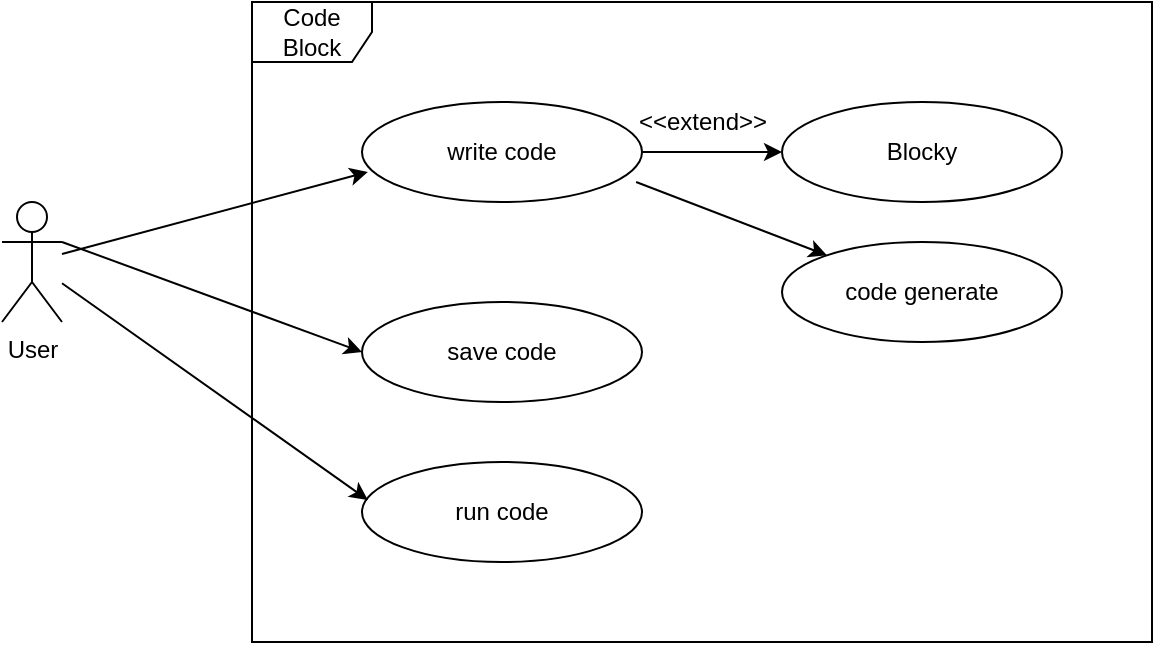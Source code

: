 <mxfile version="13.0.1" type="device"><diagram id="uCDA_x6LMpQSDdXRBhCY" name="Page-1"><mxGraphModel dx="1422" dy="712" grid="1" gridSize="10" guides="1" tooltips="1" connect="1" arrows="1" fold="1" page="1" pageScale="1" pageWidth="827" pageHeight="1169" math="0" shadow="0"><root><mxCell id="0"/><mxCell id="1" parent="0"/><mxCell id="Fpg4Qaaet1KMKUOiKcvX-2" value="User" style="shape=umlActor;verticalLabelPosition=bottom;labelBackgroundColor=#ffffff;verticalAlign=top;html=1;" vertex="1" parent="1"><mxGeometry x="130" y="260" width="30" height="60" as="geometry"/></mxCell><mxCell id="Fpg4Qaaet1KMKUOiKcvX-5" value="write code" style="ellipse;whiteSpace=wrap;html=1;" vertex="1" parent="1"><mxGeometry x="310" y="210" width="140" height="50" as="geometry"/></mxCell><mxCell id="Fpg4Qaaet1KMKUOiKcvX-6" value="save code" style="ellipse;whiteSpace=wrap;html=1;" vertex="1" parent="1"><mxGeometry x="310" y="310" width="140" height="50" as="geometry"/></mxCell><mxCell id="Fpg4Qaaet1KMKUOiKcvX-14" value="" style="endArrow=classic;html=1;entryX=0;entryY=0.5;entryDx=0;entryDy=0;exitX=1;exitY=0.333;exitDx=0;exitDy=0;exitPerimeter=0;" edge="1" parent="1" source="Fpg4Qaaet1KMKUOiKcvX-2" target="Fpg4Qaaet1KMKUOiKcvX-6"><mxGeometry width="50" height="50" relative="1" as="geometry"><mxPoint x="390" y="390" as="sourcePoint"/><mxPoint x="440" y="340" as="targetPoint"/></mxGeometry></mxCell><mxCell id="Fpg4Qaaet1KMKUOiKcvX-24" value="Code Block" style="shape=umlFrame;whiteSpace=wrap;html=1;" vertex="1" parent="1"><mxGeometry x="255" y="160" width="450" height="320" as="geometry"/></mxCell><mxCell id="Fpg4Qaaet1KMKUOiKcvX-25" value="" style="endArrow=classic;html=1;entryX=0.021;entryY=0.7;entryDx=0;entryDy=0;entryPerimeter=0;" edge="1" parent="1" source="Fpg4Qaaet1KMKUOiKcvX-2" target="Fpg4Qaaet1KMKUOiKcvX-5"><mxGeometry width="50" height="50" relative="1" as="geometry"><mxPoint x="390" y="390" as="sourcePoint"/><mxPoint x="440" y="340" as="targetPoint"/></mxGeometry></mxCell><mxCell id="Fpg4Qaaet1KMKUOiKcvX-27" value="Blocky" style="ellipse;whiteSpace=wrap;html=1;" vertex="1" parent="1"><mxGeometry x="520" y="210" width="140" height="50" as="geometry"/></mxCell><mxCell id="Fpg4Qaaet1KMKUOiKcvX-28" value="code generate" style="ellipse;whiteSpace=wrap;html=1;" vertex="1" parent="1"><mxGeometry x="520" y="280" width="140" height="50" as="geometry"/></mxCell><mxCell id="Fpg4Qaaet1KMKUOiKcvX-30" value="" style="endArrow=classic;html=1;entryX=0;entryY=0.5;entryDx=0;entryDy=0;exitX=1;exitY=0.5;exitDx=0;exitDy=0;" edge="1" parent="1" source="Fpg4Qaaet1KMKUOiKcvX-5" target="Fpg4Qaaet1KMKUOiKcvX-27"><mxGeometry width="50" height="50" relative="1" as="geometry"><mxPoint x="390" y="290" as="sourcePoint"/><mxPoint x="440" y="240" as="targetPoint"/></mxGeometry></mxCell><mxCell id="Fpg4Qaaet1KMKUOiKcvX-31" value="" style="endArrow=classic;html=1;exitX=0.979;exitY=0.8;exitDx=0;exitDy=0;exitPerimeter=0;" edge="1" parent="1" source="Fpg4Qaaet1KMKUOiKcvX-5" target="Fpg4Qaaet1KMKUOiKcvX-28"><mxGeometry width="50" height="50" relative="1" as="geometry"><mxPoint x="390" y="290" as="sourcePoint"/><mxPoint x="440" y="240" as="targetPoint"/></mxGeometry></mxCell><mxCell id="Fpg4Qaaet1KMKUOiKcvX-32" value="&amp;lt;&amp;lt;extend&amp;gt;&amp;gt;" style="text;html=1;align=center;verticalAlign=middle;resizable=0;points=[];autosize=1;" vertex="1" parent="1"><mxGeometry x="440" y="210" width="80" height="20" as="geometry"/></mxCell><mxCell id="Fpg4Qaaet1KMKUOiKcvX-35" value="run code" style="ellipse;whiteSpace=wrap;html=1;" vertex="1" parent="1"><mxGeometry x="310" y="390" width="140" height="50" as="geometry"/></mxCell><mxCell id="Fpg4Qaaet1KMKUOiKcvX-36" value="" style="endArrow=classic;html=1;entryX=0.021;entryY=0.38;entryDx=0;entryDy=0;entryPerimeter=0;" edge="1" parent="1" source="Fpg4Qaaet1KMKUOiKcvX-2" target="Fpg4Qaaet1KMKUOiKcvX-35"><mxGeometry width="50" height="50" relative="1" as="geometry"><mxPoint x="390" y="530" as="sourcePoint"/><mxPoint x="440" y="480" as="targetPoint"/></mxGeometry></mxCell></root></mxGraphModel></diagram></mxfile>